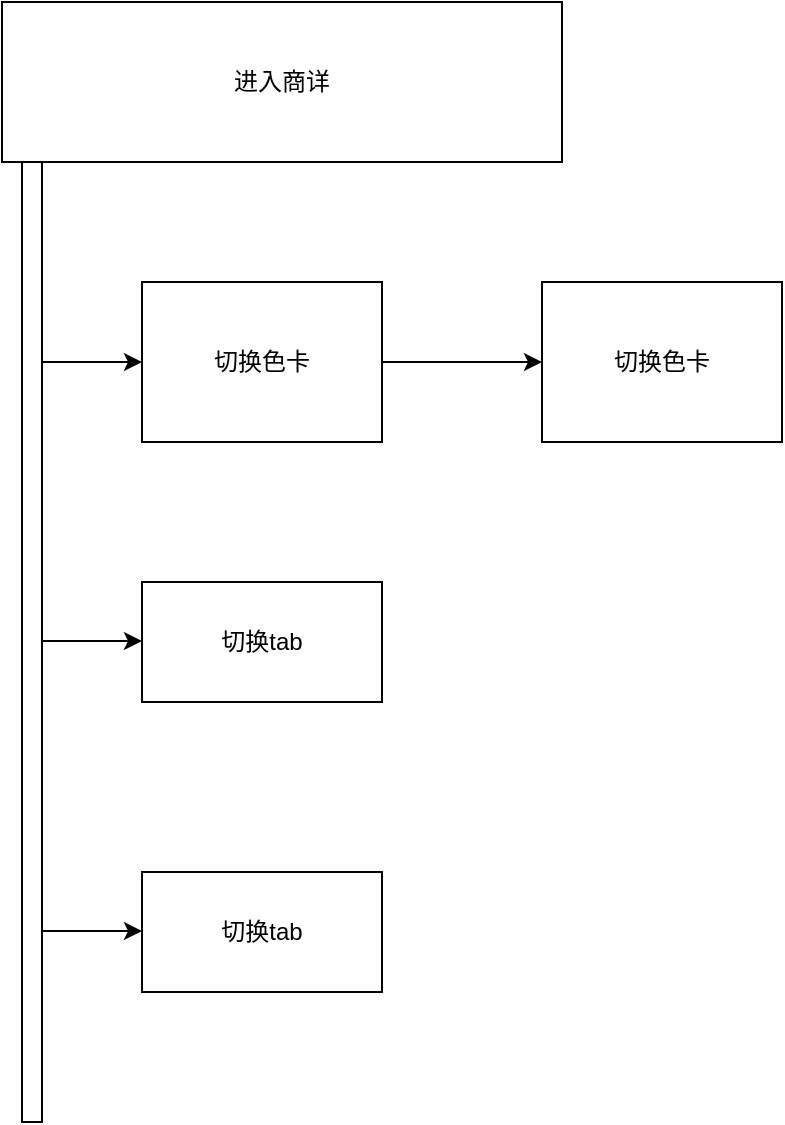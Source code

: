 <mxfile version="24.0.7" type="github">
  <diagram name="Page-1" id="u2O_XTWlCKAYsq86dg9R">
    <mxGraphModel dx="792" dy="736" grid="1" gridSize="10" guides="1" tooltips="1" connect="1" arrows="1" fold="1" page="1" pageScale="1" pageWidth="827" pageHeight="1169" math="0" shadow="0">
      <root>
        <mxCell id="0" />
        <mxCell id="1" parent="0" />
        <mxCell id="1ApH-VNSJrSQtVyUmo46-1" value="进入商详" style="rounded=0;whiteSpace=wrap;html=1;" vertex="1" parent="1">
          <mxGeometry x="40" y="90" width="280" height="80" as="geometry" />
        </mxCell>
        <mxCell id="1ApH-VNSJrSQtVyUmo46-21" value="" style="edgeStyle=orthogonalEdgeStyle;rounded=0;orthogonalLoop=1;jettySize=auto;html=1;" edge="1" parent="1" source="1ApH-VNSJrSQtVyUmo46-3" target="1ApH-VNSJrSQtVyUmo46-20">
          <mxGeometry relative="1" as="geometry" />
        </mxCell>
        <mxCell id="1ApH-VNSJrSQtVyUmo46-3" value="切换色卡" style="rounded=0;whiteSpace=wrap;html=1;" vertex="1" parent="1">
          <mxGeometry x="110" y="230" width="120" height="80" as="geometry" />
        </mxCell>
        <mxCell id="1ApH-VNSJrSQtVyUmo46-4" value="切换tab" style="rounded=0;whiteSpace=wrap;html=1;" vertex="1" parent="1">
          <mxGeometry x="110" y="380" width="120" height="60" as="geometry" />
        </mxCell>
        <mxCell id="1ApH-VNSJrSQtVyUmo46-6" value="切换tab" style="rounded=0;whiteSpace=wrap;html=1;" vertex="1" parent="1">
          <mxGeometry x="110" y="525" width="120" height="60" as="geometry" />
        </mxCell>
        <mxCell id="1ApH-VNSJrSQtVyUmo46-23" style="edgeStyle=orthogonalEdgeStyle;rounded=0;orthogonalLoop=1;jettySize=auto;html=1;curved=0;" edge="1" parent="1" source="1ApH-VNSJrSQtVyUmo46-13" target="1ApH-VNSJrSQtVyUmo46-3">
          <mxGeometry relative="1" as="geometry">
            <Array as="points">
              <mxPoint x="70" y="270" />
              <mxPoint x="70" y="270" />
            </Array>
          </mxGeometry>
        </mxCell>
        <mxCell id="1ApH-VNSJrSQtVyUmo46-13" value="" style="html=1;points=[[0,0,0,0,5],[0,1,0,0,-5],[1,0,0,0,5],[1,1,0,0,-5]];perimeter=orthogonalPerimeter;outlineConnect=0;targetShapes=umlLifeline;portConstraint=eastwest;newEdgeStyle={&quot;curved&quot;:0,&quot;rounded&quot;:0};" vertex="1" parent="1">
          <mxGeometry x="50" y="170" width="10" height="480" as="geometry" />
        </mxCell>
        <mxCell id="1ApH-VNSJrSQtVyUmo46-20" value="切换色卡" style="rounded=0;whiteSpace=wrap;html=1;" vertex="1" parent="1">
          <mxGeometry x="310" y="230" width="120" height="80" as="geometry" />
        </mxCell>
        <mxCell id="1ApH-VNSJrSQtVyUmo46-24" style="edgeStyle=orthogonalEdgeStyle;rounded=0;orthogonalLoop=1;jettySize=auto;html=1;curved=0;" edge="1" parent="1">
          <mxGeometry relative="1" as="geometry">
            <mxPoint x="60" y="409.5" as="sourcePoint" />
            <mxPoint x="110" y="409.5" as="targetPoint" />
            <Array as="points">
              <mxPoint x="70" y="409.5" />
              <mxPoint x="70" y="409.5" />
            </Array>
          </mxGeometry>
        </mxCell>
        <mxCell id="1ApH-VNSJrSQtVyUmo46-25" style="edgeStyle=orthogonalEdgeStyle;rounded=0;orthogonalLoop=1;jettySize=auto;html=1;curved=0;" edge="1" parent="1">
          <mxGeometry relative="1" as="geometry">
            <mxPoint x="60" y="554.5" as="sourcePoint" />
            <mxPoint x="110" y="554.5" as="targetPoint" />
            <Array as="points">
              <mxPoint x="70" y="554.5" />
              <mxPoint x="70" y="554.5" />
            </Array>
          </mxGeometry>
        </mxCell>
      </root>
    </mxGraphModel>
  </diagram>
</mxfile>
